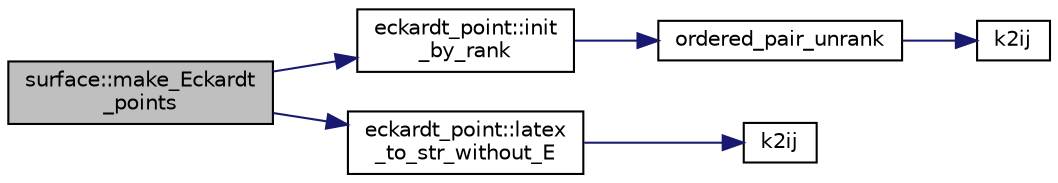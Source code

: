 digraph "surface::make_Eckardt_points"
{
  edge [fontname="Helvetica",fontsize="10",labelfontname="Helvetica",labelfontsize="10"];
  node [fontname="Helvetica",fontsize="10",shape=record];
  rankdir="LR";
  Node3739 [label="surface::make_Eckardt\l_points",height=0.2,width=0.4,color="black", fillcolor="grey75", style="filled", fontcolor="black"];
  Node3739 -> Node3740 [color="midnightblue",fontsize="10",style="solid",fontname="Helvetica"];
  Node3740 [label="eckardt_point::init\l_by_rank",height=0.2,width=0.4,color="black", fillcolor="white", style="filled",URL="$d6/d2e/classeckardt__point.html#a6ecd9c444ca639bf11340186f1e8a7ef"];
  Node3740 -> Node3741 [color="midnightblue",fontsize="10",style="solid",fontname="Helvetica"];
  Node3741 [label="ordered_pair_unrank",height=0.2,width=0.4,color="black", fillcolor="white", style="filled",URL="$d2/d7c/combinatorics_8_c.html#a8c23cc3f9bdc826d14ad7e64c26a694f"];
  Node3741 -> Node3742 [color="midnightblue",fontsize="10",style="solid",fontname="Helvetica"];
  Node3742 [label="k2ij",height=0.2,width=0.4,color="black", fillcolor="white", style="filled",URL="$d2/d7c/combinatorics_8_c.html#a94379148acec1c2aeedad1903aa0756a"];
  Node3739 -> Node3743 [color="midnightblue",fontsize="10",style="solid",fontname="Helvetica"];
  Node3743 [label="eckardt_point::latex\l_to_str_without_E",height=0.2,width=0.4,color="black", fillcolor="white", style="filled",URL="$d6/d2e/classeckardt__point.html#a64a9f086ff9bf323cdada4aa84e1a829"];
  Node3743 -> Node3744 [color="midnightblue",fontsize="10",style="solid",fontname="Helvetica"];
  Node3744 [label="k2ij",height=0.2,width=0.4,color="black", fillcolor="white", style="filled",URL="$df/dbf/sajeeb_8_c.html#a94379148acec1c2aeedad1903aa0756a"];
}
